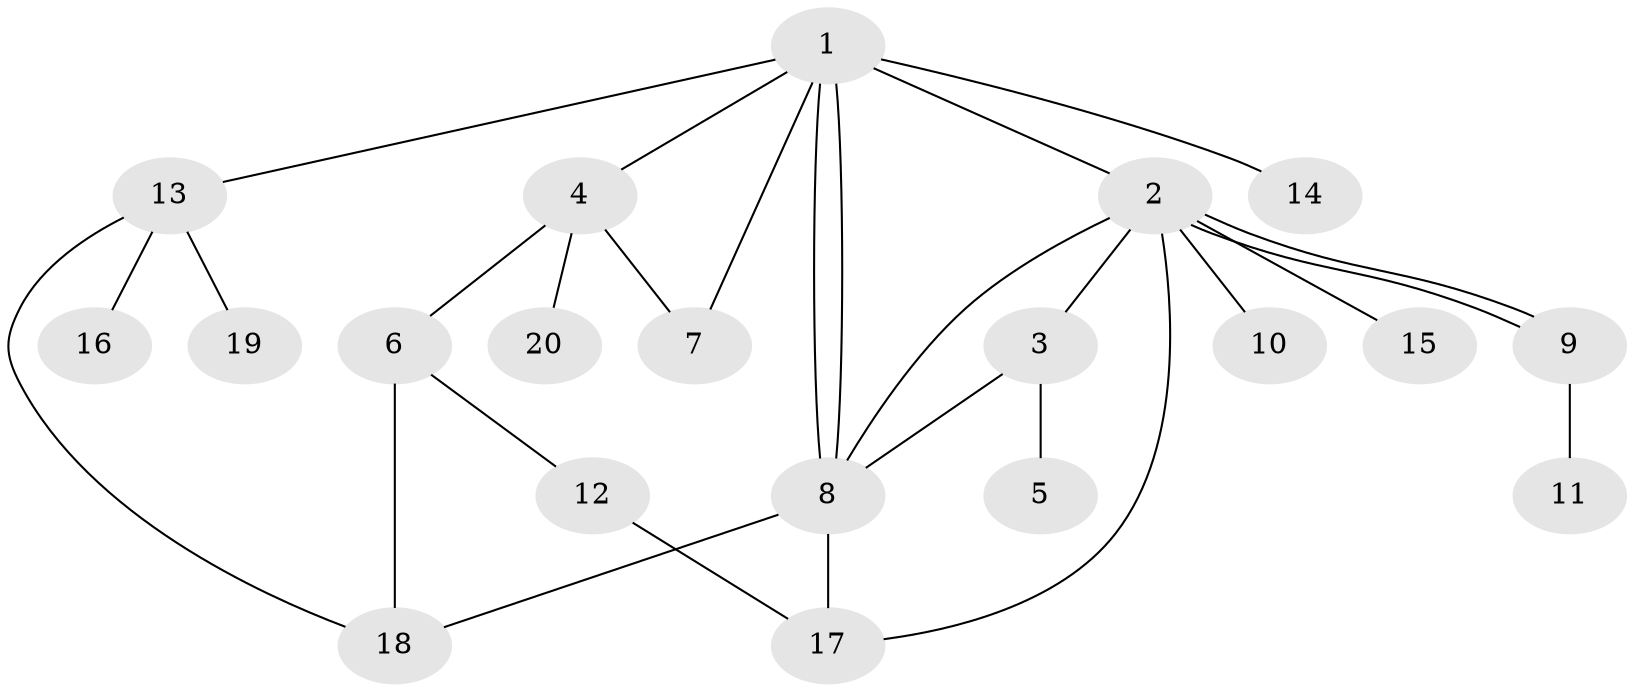 // Generated by graph-tools (version 1.1) at 2025/46/02/15/25 05:46:28]
// undirected, 20 vertices, 28 edges
graph export_dot {
graph [start="1"]
  node [color=gray90,style=filled];
  1;
  2;
  3;
  4;
  5;
  6;
  7;
  8;
  9;
  10;
  11;
  12;
  13;
  14;
  15;
  16;
  17;
  18;
  19;
  20;
  1 -- 2;
  1 -- 4;
  1 -- 7;
  1 -- 8;
  1 -- 8;
  1 -- 13;
  1 -- 14;
  2 -- 3;
  2 -- 8;
  2 -- 9;
  2 -- 9;
  2 -- 10;
  2 -- 15;
  2 -- 17;
  3 -- 5;
  3 -- 8;
  4 -- 6;
  4 -- 7;
  4 -- 20;
  6 -- 12;
  6 -- 18;
  8 -- 17;
  8 -- 18;
  9 -- 11;
  12 -- 17;
  13 -- 16;
  13 -- 18;
  13 -- 19;
}
